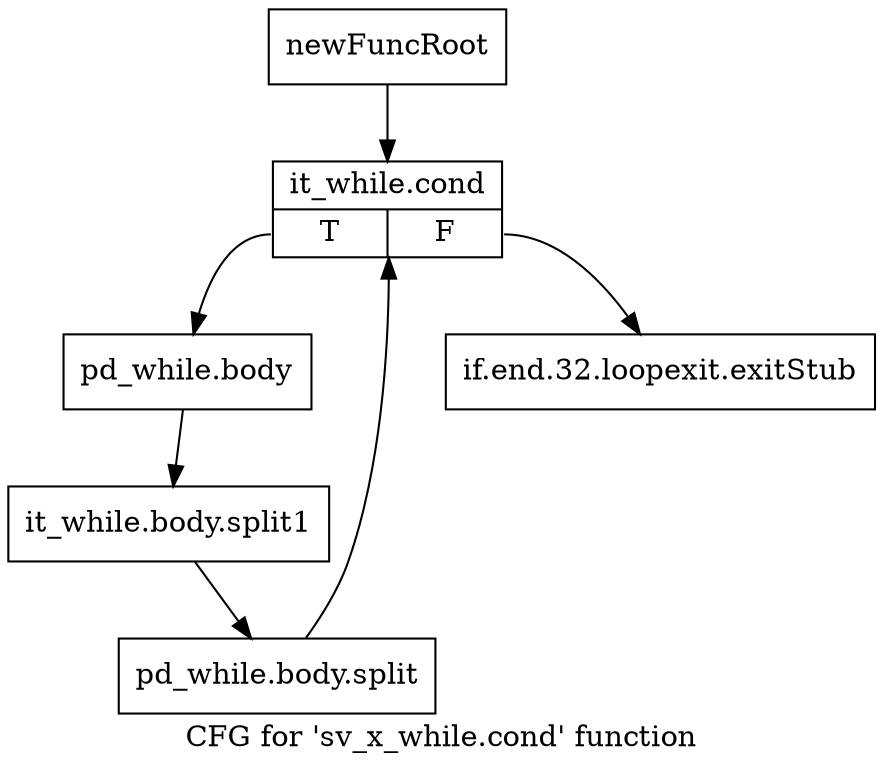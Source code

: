 digraph "CFG for 'sv_x_while.cond' function" {
	label="CFG for 'sv_x_while.cond' function";

	Node0x5859aa0 [shape=record,label="{newFuncRoot}"];
	Node0x5859aa0 -> Node0x5859b40;
	Node0x5859af0 [shape=record,label="{if.end.32.loopexit.exitStub}"];
	Node0x5859b40 [shape=record,label="{it_while.cond|{<s0>T|<s1>F}}"];
	Node0x5859b40:s0 -> Node0x5865a60;
	Node0x5859b40:s1 -> Node0x5859af0;
	Node0x5865a60 [shape=record,label="{pd_while.body}"];
	Node0x5865a60 -> Node0x6de5d60;
	Node0x6de5d60 [shape=record,label="{it_while.body.split1}"];
	Node0x6de5d60 -> Node0x6ddbdf0;
	Node0x6ddbdf0 [shape=record,label="{pd_while.body.split}"];
	Node0x6ddbdf0 -> Node0x5859b40;
}
